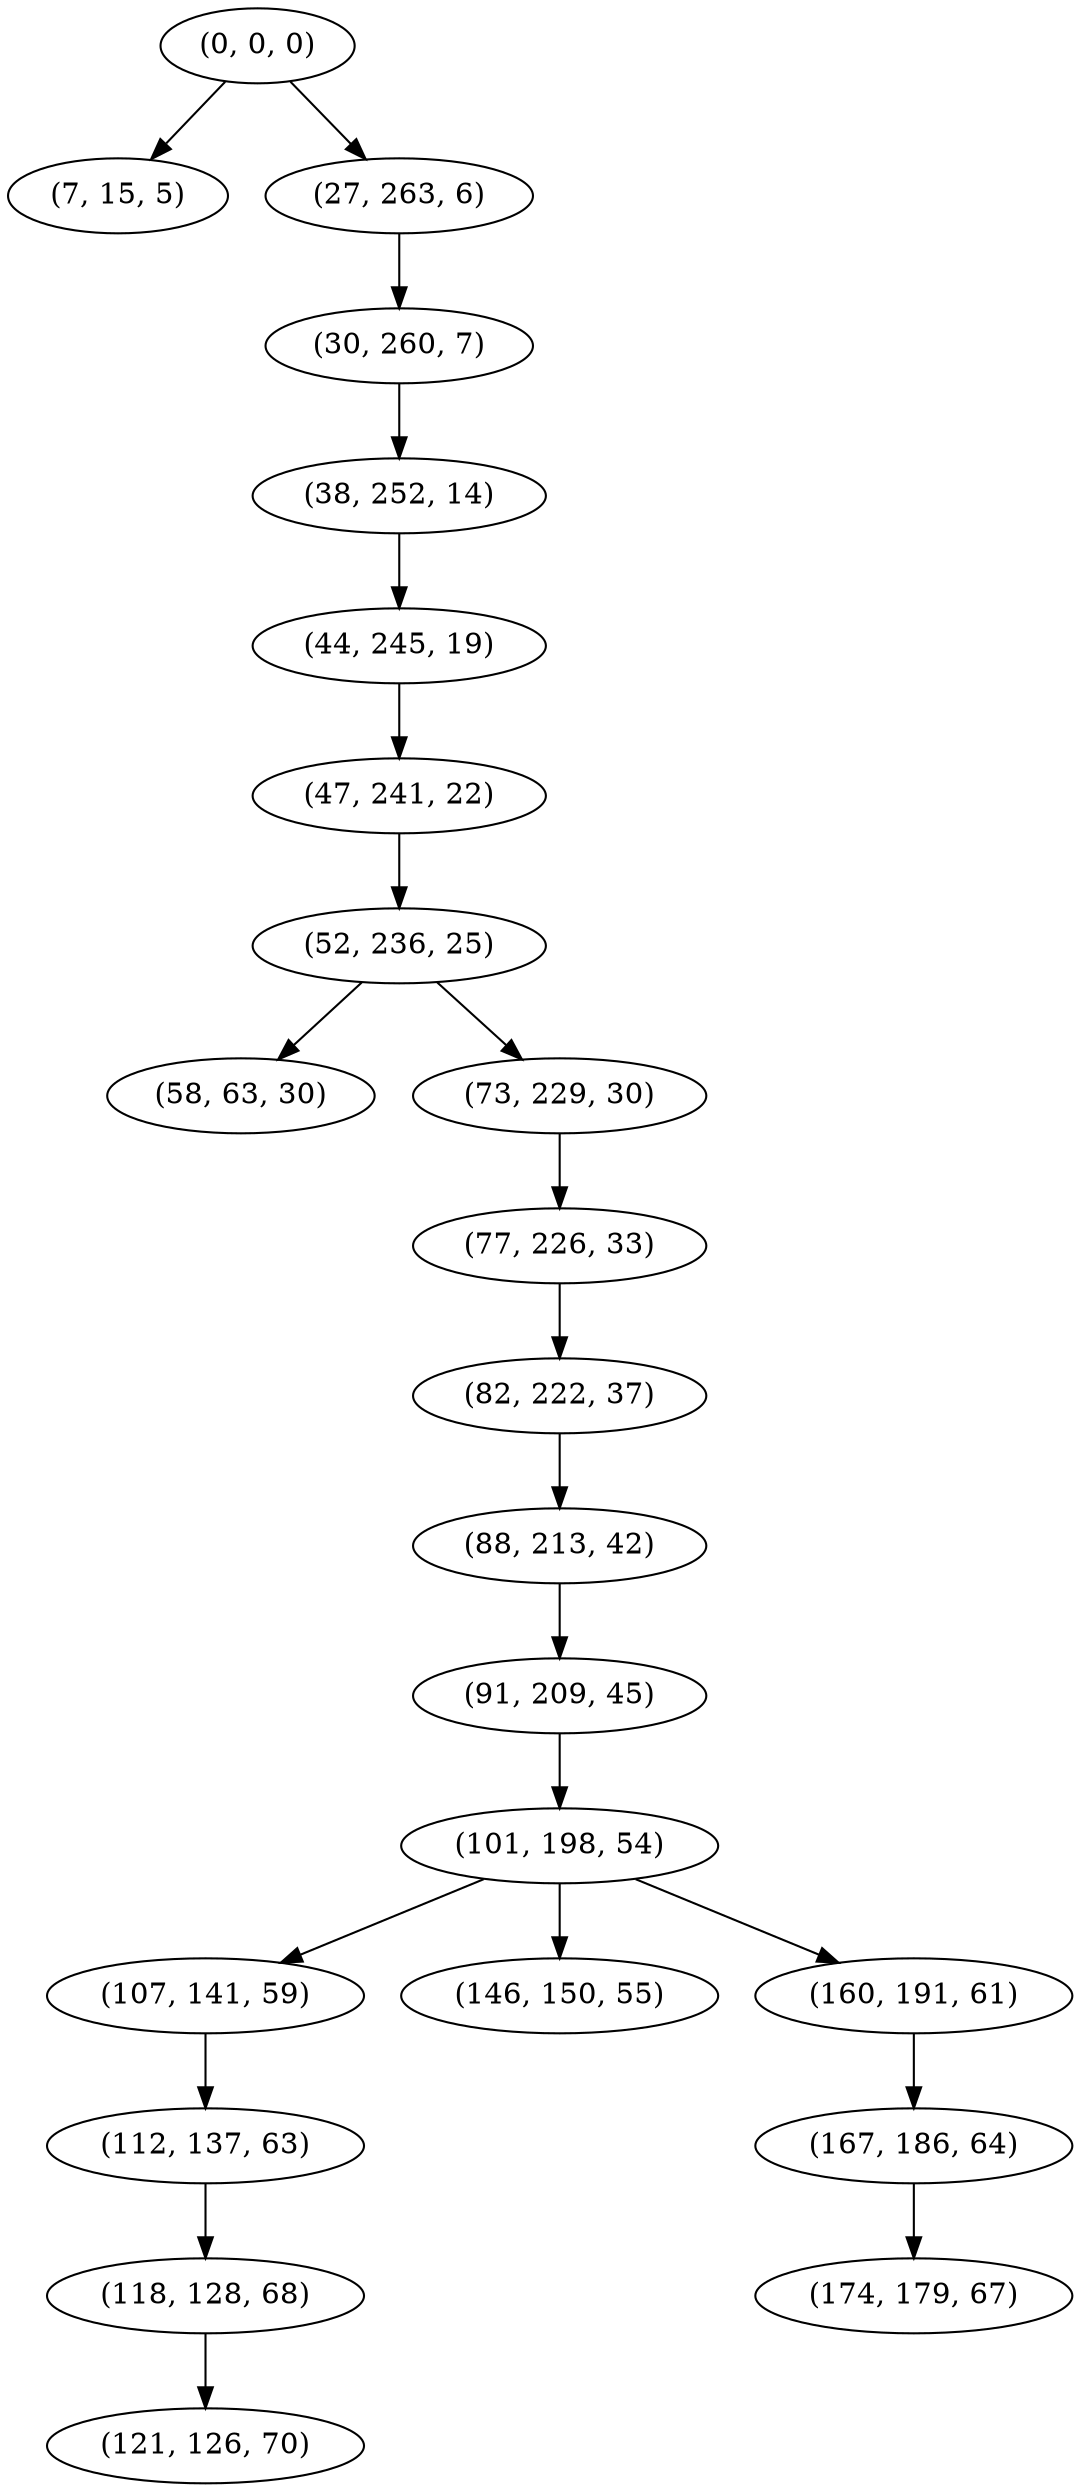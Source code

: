 digraph tree {
    "(0, 0, 0)";
    "(7, 15, 5)";
    "(27, 263, 6)";
    "(30, 260, 7)";
    "(38, 252, 14)";
    "(44, 245, 19)";
    "(47, 241, 22)";
    "(52, 236, 25)";
    "(58, 63, 30)";
    "(73, 229, 30)";
    "(77, 226, 33)";
    "(82, 222, 37)";
    "(88, 213, 42)";
    "(91, 209, 45)";
    "(101, 198, 54)";
    "(107, 141, 59)";
    "(112, 137, 63)";
    "(118, 128, 68)";
    "(121, 126, 70)";
    "(146, 150, 55)";
    "(160, 191, 61)";
    "(167, 186, 64)";
    "(174, 179, 67)";
    "(0, 0, 0)" -> "(7, 15, 5)";
    "(0, 0, 0)" -> "(27, 263, 6)";
    "(27, 263, 6)" -> "(30, 260, 7)";
    "(30, 260, 7)" -> "(38, 252, 14)";
    "(38, 252, 14)" -> "(44, 245, 19)";
    "(44, 245, 19)" -> "(47, 241, 22)";
    "(47, 241, 22)" -> "(52, 236, 25)";
    "(52, 236, 25)" -> "(58, 63, 30)";
    "(52, 236, 25)" -> "(73, 229, 30)";
    "(73, 229, 30)" -> "(77, 226, 33)";
    "(77, 226, 33)" -> "(82, 222, 37)";
    "(82, 222, 37)" -> "(88, 213, 42)";
    "(88, 213, 42)" -> "(91, 209, 45)";
    "(91, 209, 45)" -> "(101, 198, 54)";
    "(101, 198, 54)" -> "(107, 141, 59)";
    "(101, 198, 54)" -> "(146, 150, 55)";
    "(101, 198, 54)" -> "(160, 191, 61)";
    "(107, 141, 59)" -> "(112, 137, 63)";
    "(112, 137, 63)" -> "(118, 128, 68)";
    "(118, 128, 68)" -> "(121, 126, 70)";
    "(160, 191, 61)" -> "(167, 186, 64)";
    "(167, 186, 64)" -> "(174, 179, 67)";
}
